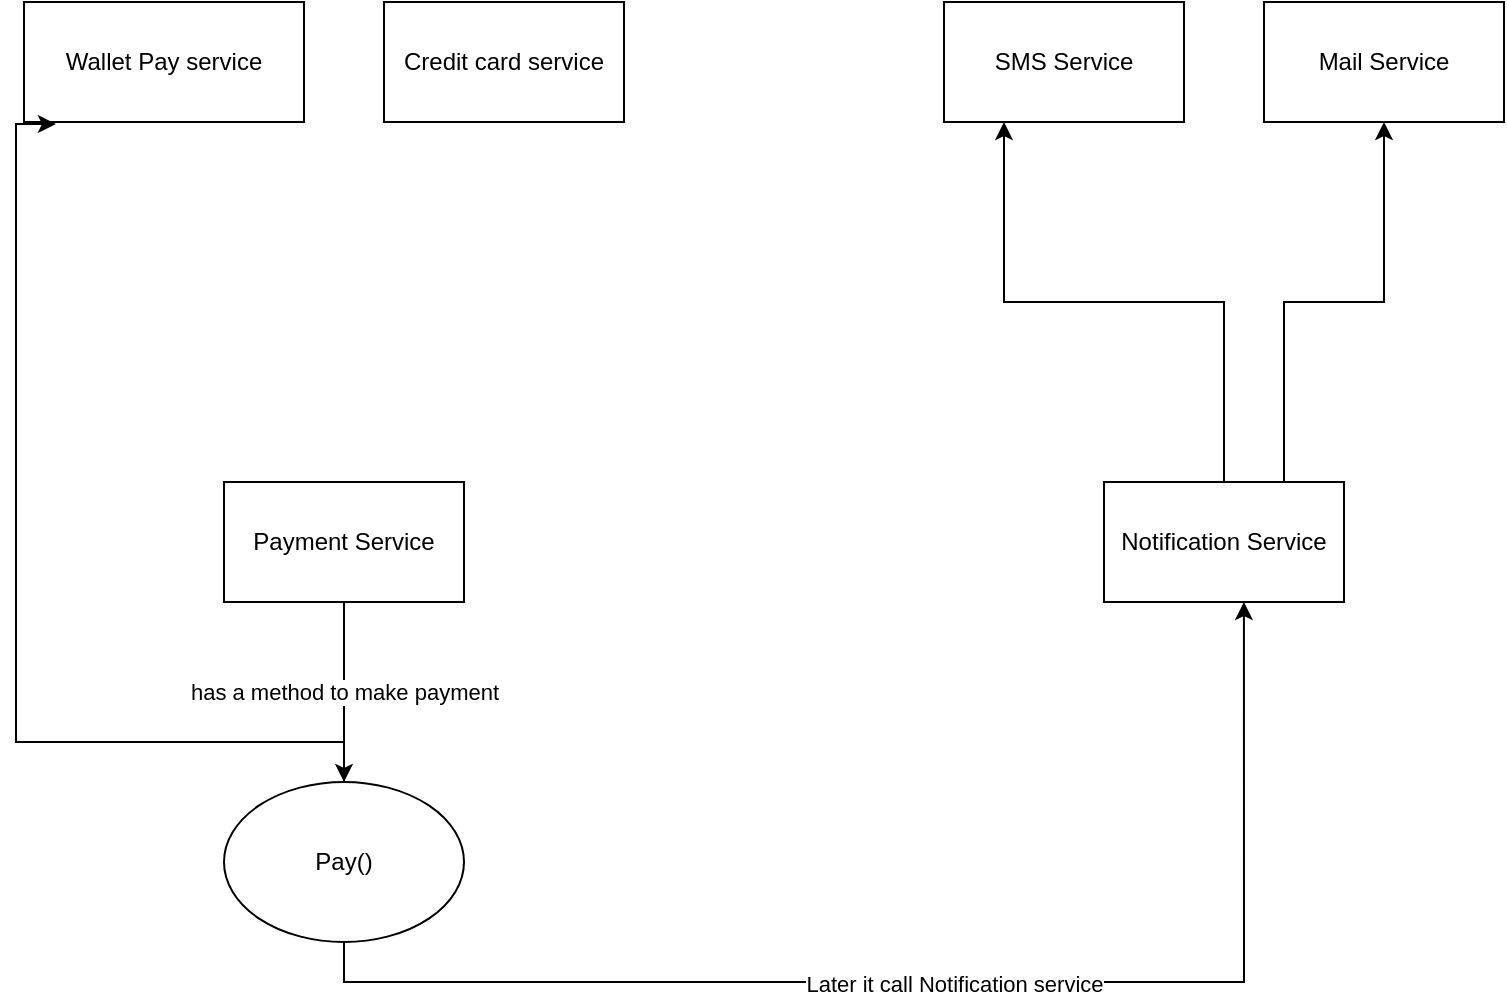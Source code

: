 <mxfile version="21.7.5" type="github">
  <diagram name="Page-1" id="V8-oNrBo4PYw-RONdOFp">
    <mxGraphModel dx="1434" dy="830" grid="1" gridSize="10" guides="1" tooltips="1" connect="1" arrows="1" fold="1" page="1" pageScale="1" pageWidth="850" pageHeight="1100" math="0" shadow="0">
      <root>
        <mxCell id="0" />
        <mxCell id="1" parent="0" />
        <mxCell id="FmFBmWxaL6hTMtd5iRR_-1" value="Wallet Pay service" style="rounded=0;whiteSpace=wrap;html=1;" vertex="1" parent="1">
          <mxGeometry x="60" y="160" width="140" height="60" as="geometry" />
        </mxCell>
        <mxCell id="FmFBmWxaL6hTMtd5iRR_-2" value="Credit card service" style="rounded=0;whiteSpace=wrap;html=1;" vertex="1" parent="1">
          <mxGeometry x="240" y="160" width="120" height="60" as="geometry" />
        </mxCell>
        <mxCell id="FmFBmWxaL6hTMtd5iRR_-7" value="has a method to make payment" style="edgeStyle=orthogonalEdgeStyle;rounded=0;orthogonalLoop=1;jettySize=auto;html=1;" edge="1" parent="1" source="FmFBmWxaL6hTMtd5iRR_-3" target="FmFBmWxaL6hTMtd5iRR_-8">
          <mxGeometry relative="1" as="geometry">
            <mxPoint x="220" y="590" as="targetPoint" />
          </mxGeometry>
        </mxCell>
        <mxCell id="FmFBmWxaL6hTMtd5iRR_-3" value="Payment Service" style="rounded=0;whiteSpace=wrap;html=1;" vertex="1" parent="1">
          <mxGeometry x="160" y="400" width="120" height="60" as="geometry" />
        </mxCell>
        <mxCell id="FmFBmWxaL6hTMtd5iRR_-13" style="edgeStyle=orthogonalEdgeStyle;rounded=0;orthogonalLoop=1;jettySize=auto;html=1;exitX=0.5;exitY=0;exitDx=0;exitDy=0;entryX=0.25;entryY=1;entryDx=0;entryDy=0;" edge="1" parent="1" source="FmFBmWxaL6hTMtd5iRR_-4" target="FmFBmWxaL6hTMtd5iRR_-5">
          <mxGeometry relative="1" as="geometry" />
        </mxCell>
        <mxCell id="FmFBmWxaL6hTMtd5iRR_-14" style="edgeStyle=orthogonalEdgeStyle;rounded=0;orthogonalLoop=1;jettySize=auto;html=1;exitX=0.75;exitY=0;exitDx=0;exitDy=0;entryX=0.5;entryY=1;entryDx=0;entryDy=0;" edge="1" parent="1" source="FmFBmWxaL6hTMtd5iRR_-4" target="FmFBmWxaL6hTMtd5iRR_-6">
          <mxGeometry relative="1" as="geometry" />
        </mxCell>
        <mxCell id="FmFBmWxaL6hTMtd5iRR_-4" value="Notification Service" style="rounded=0;whiteSpace=wrap;html=1;" vertex="1" parent="1">
          <mxGeometry x="600" y="400" width="120" height="60" as="geometry" />
        </mxCell>
        <mxCell id="FmFBmWxaL6hTMtd5iRR_-5" value="SMS Service" style="rounded=0;whiteSpace=wrap;html=1;" vertex="1" parent="1">
          <mxGeometry x="520" y="160" width="120" height="60" as="geometry" />
        </mxCell>
        <mxCell id="FmFBmWxaL6hTMtd5iRR_-6" value="Mail Service" style="rounded=0;whiteSpace=wrap;html=1;" vertex="1" parent="1">
          <mxGeometry x="680" y="160" width="120" height="60" as="geometry" />
        </mxCell>
        <mxCell id="FmFBmWxaL6hTMtd5iRR_-9" style="edgeStyle=orthogonalEdgeStyle;rounded=0;orthogonalLoop=1;jettySize=auto;html=1;entryX=0.114;entryY=1.017;entryDx=0;entryDy=0;entryPerimeter=0;" edge="1" parent="1" source="FmFBmWxaL6hTMtd5iRR_-8" target="FmFBmWxaL6hTMtd5iRR_-1">
          <mxGeometry relative="1" as="geometry">
            <Array as="points">
              <mxPoint x="220" y="530" />
              <mxPoint x="56" y="530" />
              <mxPoint x="56" y="221" />
            </Array>
          </mxGeometry>
        </mxCell>
        <mxCell id="FmFBmWxaL6hTMtd5iRR_-11" style="edgeStyle=orthogonalEdgeStyle;rounded=0;orthogonalLoop=1;jettySize=auto;html=1;exitX=0.5;exitY=1;exitDx=0;exitDy=0;entryX=0.583;entryY=1;entryDx=0;entryDy=0;entryPerimeter=0;" edge="1" parent="1" source="FmFBmWxaL6hTMtd5iRR_-8" target="FmFBmWxaL6hTMtd5iRR_-4">
          <mxGeometry relative="1" as="geometry">
            <mxPoint x="520" y="770" as="targetPoint" />
          </mxGeometry>
        </mxCell>
        <mxCell id="FmFBmWxaL6hTMtd5iRR_-12" value="Later it call Notification service" style="edgeLabel;html=1;align=center;verticalAlign=middle;resizable=0;points=[];" vertex="1" connectable="0" parent="FmFBmWxaL6hTMtd5iRR_-11">
          <mxGeometry x="-0.015" y="-1" relative="1" as="geometry">
            <mxPoint as="offset" />
          </mxGeometry>
        </mxCell>
        <mxCell id="FmFBmWxaL6hTMtd5iRR_-8" value="Pay()" style="ellipse;whiteSpace=wrap;html=1;" vertex="1" parent="1">
          <mxGeometry x="160" y="550" width="120" height="80" as="geometry" />
        </mxCell>
      </root>
    </mxGraphModel>
  </diagram>
</mxfile>
